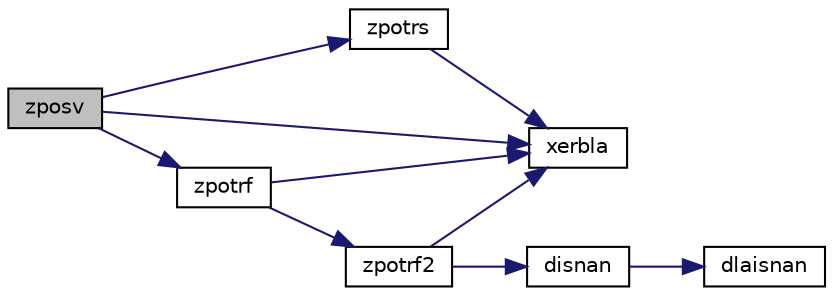 digraph "zposv"
{
 // LATEX_PDF_SIZE
  edge [fontname="Helvetica",fontsize="10",labelfontname="Helvetica",labelfontsize="10"];
  node [fontname="Helvetica",fontsize="10",shape=record];
  rankdir="LR";
  Node1 [label="zposv",height=0.2,width=0.4,color="black", fillcolor="grey75", style="filled", fontcolor="black",tooltip="ZPOSV computes the solution to system of linear equations A * X = B for PO matrices"];
  Node1 -> Node2 [color="midnightblue",fontsize="10",style="solid",fontname="Helvetica"];
  Node2 [label="xerbla",height=0.2,width=0.4,color="black", fillcolor="white", style="filled",URL="$xerbla_8f.html#a377ee61015baf8dea7770b3a404b1c07",tooltip="XERBLA"];
  Node1 -> Node3 [color="midnightblue",fontsize="10",style="solid",fontname="Helvetica"];
  Node3 [label="zpotrf",height=0.2,width=0.4,color="black", fillcolor="white", style="filled",URL="$VARIANTS_2cholesky_2RL_2zpotrf_8f.html#a93e22b682170873efb50df5a79c5e4eb",tooltip="ZPOTRF VARIANT: right looking block version of the algorithm, calling Level 3 BLAS."];
  Node3 -> Node2 [color="midnightblue",fontsize="10",style="solid",fontname="Helvetica"];
  Node3 -> Node4 [color="midnightblue",fontsize="10",style="solid",fontname="Helvetica"];
  Node4 [label="zpotrf2",height=0.2,width=0.4,color="black", fillcolor="white", style="filled",URL="$zpotrf2_8f.html#a96268d78245147b9ca9a0370f9bf5cf0",tooltip="ZPOTRF2"];
  Node4 -> Node5 [color="midnightblue",fontsize="10",style="solid",fontname="Helvetica"];
  Node5 [label="disnan",height=0.2,width=0.4,color="black", fillcolor="white", style="filled",URL="$disnan_8f.html#a230d4e1886896853b11e44e541b2c6a3",tooltip="DISNAN tests input for NaN."];
  Node5 -> Node6 [color="midnightblue",fontsize="10",style="solid",fontname="Helvetica"];
  Node6 [label="dlaisnan",height=0.2,width=0.4,color="black", fillcolor="white", style="filled",URL="$dlaisnan_8f.html#a341ec834c6fc14a17fead550ff486022",tooltip="DLAISNAN tests input for NaN by comparing two arguments for inequality."];
  Node4 -> Node2 [color="midnightblue",fontsize="10",style="solid",fontname="Helvetica"];
  Node1 -> Node7 [color="midnightblue",fontsize="10",style="solid",fontname="Helvetica"];
  Node7 [label="zpotrs",height=0.2,width=0.4,color="black", fillcolor="white", style="filled",URL="$zpotrs_8f.html#aa2116ea574b01efda584dff0b74c9fcd",tooltip="ZPOTRS"];
  Node7 -> Node2 [color="midnightblue",fontsize="10",style="solid",fontname="Helvetica"];
}
